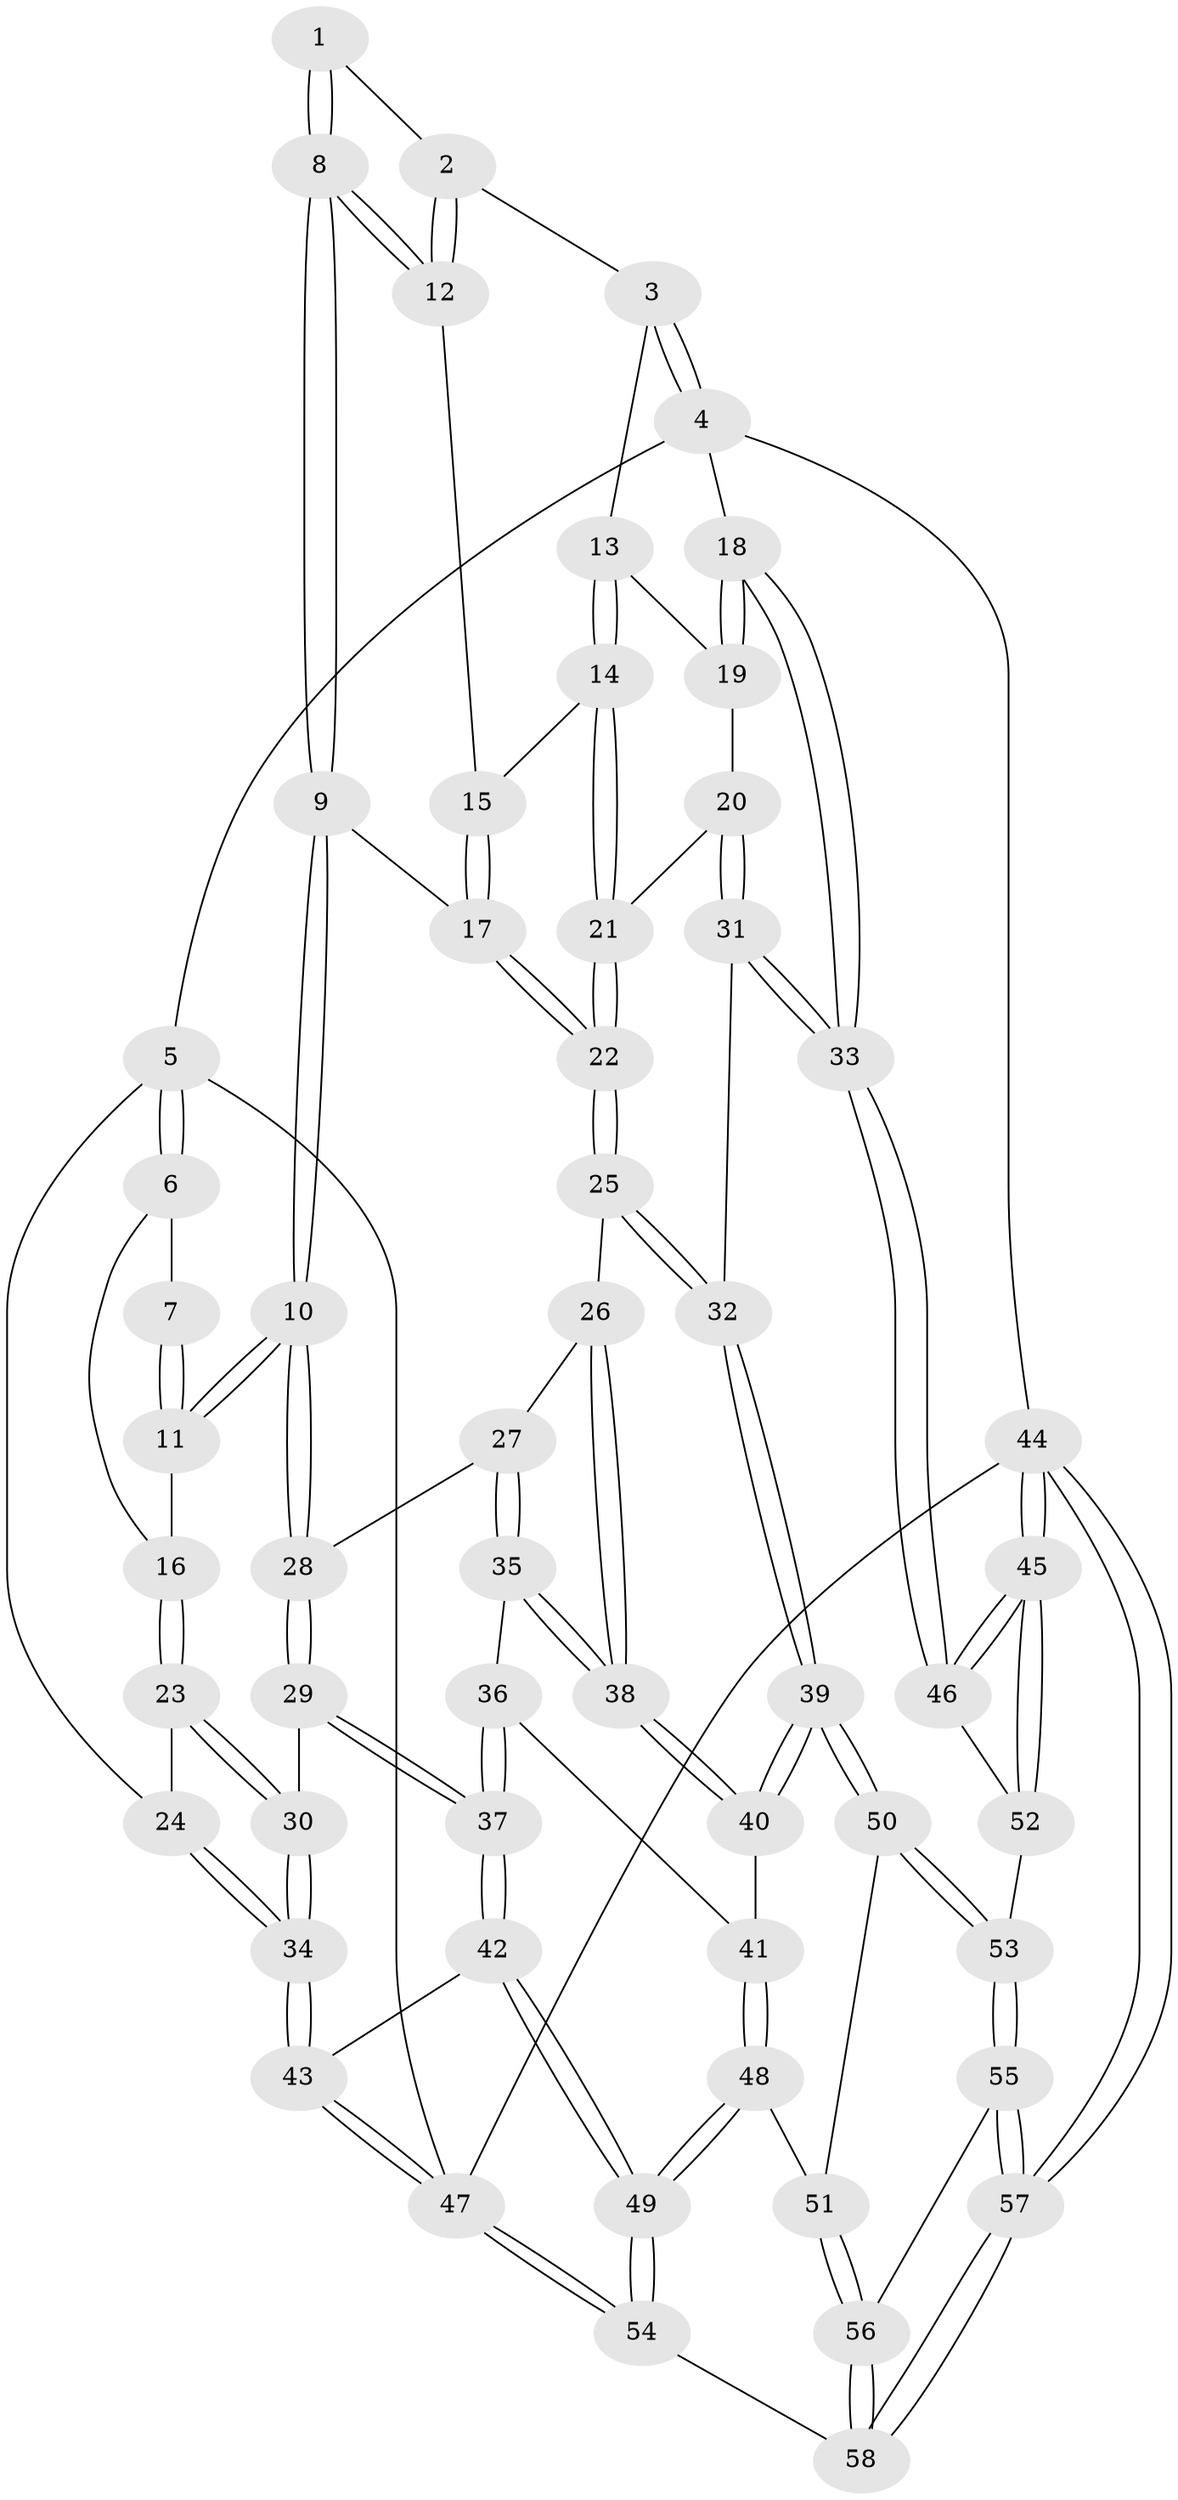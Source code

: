 // Generated by graph-tools (version 1.1) at 2025/51/03/09/25 03:51:02]
// undirected, 58 vertices, 142 edges
graph export_dot {
graph [start="1"]
  node [color=gray90,style=filled];
  1 [pos="+0.5782117519899769+0"];
  2 [pos="+0.703018358184143+0"];
  3 [pos="+1+0"];
  4 [pos="+1+0"];
  5 [pos="+0+0"];
  6 [pos="+0.1519166576531226+0"];
  7 [pos="+0.5137187024908834+0"];
  8 [pos="+0.5742097301563243+0.1466163119302072"];
  9 [pos="+0.5634169051450594+0.18126623865128713"];
  10 [pos="+0.479163262527667+0.20138675522307226"];
  11 [pos="+0.4630437177173259+0.1900986315593636"];
  12 [pos="+0.7259921493633531+0.005891670723399575"];
  13 [pos="+0.9027128351737977+0.07934022294499281"];
  14 [pos="+0.8096815137873382+0.11776645451104026"];
  15 [pos="+0.7616196981774223+0.08083844270117463"];
  16 [pos="+0.28501537357573536+0.11899095546838269"];
  17 [pos="+0.6040405003676294+0.1982049965562924"];
  18 [pos="+1+0.33280180167475093"];
  19 [pos="+0.9402363283008945+0.1324609101171153"];
  20 [pos="+0.8420729730875223+0.26377243013462387"];
  21 [pos="+0.7963473869526445+0.24112437130936348"];
  22 [pos="+0.6978287313433417+0.27620556792061224"];
  23 [pos="+0.2091448682726498+0.2364642930937727"];
  24 [pos="+0+0.20449110490969538"];
  25 [pos="+0.6844621162537902+0.377076522037535"];
  26 [pos="+0.5870781049105506+0.4143510550028837"];
  27 [pos="+0.477125046047602+0.37864335837032304"];
  28 [pos="+0.45620514067294543+0.3619747174451967"];
  29 [pos="+0.3011483099949293+0.44128999182789913"];
  30 [pos="+0.22445476821987018+0.38429572232696274"];
  31 [pos="+1+0.4437092693588817"];
  32 [pos="+0.8252637759738826+0.5399850964697025"];
  33 [pos="+1+0.44133136404735485"];
  34 [pos="+0+0.5011010690179065"];
  35 [pos="+0.48800038227021586+0.47120113488687787"];
  36 [pos="+0.4730489603324502+0.536414107910059"];
  37 [pos="+0.31117970274853446+0.5310912426917991"];
  38 [pos="+0.5891275043422192+0.547258499826495"];
  39 [pos="+0.7509790282945489+0.6389860407347204"];
  40 [pos="+0.5916399747705201+0.559741921385419"];
  41 [pos="+0.5209901151363738+0.584789010802924"];
  42 [pos="+0.2869972189637105+0.6633983091087777"];
  43 [pos="+0+0.5399204146648716"];
  44 [pos="+1+1"];
  45 [pos="+1+1"];
  46 [pos="+1+0.5060479060497879"];
  47 [pos="+0+1"];
  48 [pos="+0.42868985844009977+0.7350699870397794"];
  49 [pos="+0.3306906709408571+0.7788818044051439"];
  50 [pos="+0.7501001620620821+0.6454999498750077"];
  51 [pos="+0.6575181254338781+0.7402927322537484"];
  52 [pos="+0.9272320750059035+0.7651733404006615"];
  53 [pos="+0.8399385398388454+0.7638160370461"];
  54 [pos="+0.24184404515297522+1"];
  55 [pos="+0.8404321768568902+0.9469300278064583"];
  56 [pos="+0.6550672521832415+0.8335103732489413"];
  57 [pos="+0.9308426684243507+1"];
  58 [pos="+0.49713887427670234+1"];
  1 -- 2;
  1 -- 8;
  1 -- 8;
  2 -- 3;
  2 -- 12;
  2 -- 12;
  3 -- 4;
  3 -- 4;
  3 -- 13;
  4 -- 5;
  4 -- 18;
  4 -- 44;
  5 -- 6;
  5 -- 6;
  5 -- 24;
  5 -- 47;
  6 -- 7;
  6 -- 16;
  7 -- 11;
  7 -- 11;
  8 -- 9;
  8 -- 9;
  8 -- 12;
  8 -- 12;
  9 -- 10;
  9 -- 10;
  9 -- 17;
  10 -- 11;
  10 -- 11;
  10 -- 28;
  10 -- 28;
  11 -- 16;
  12 -- 15;
  13 -- 14;
  13 -- 14;
  13 -- 19;
  14 -- 15;
  14 -- 21;
  14 -- 21;
  15 -- 17;
  15 -- 17;
  16 -- 23;
  16 -- 23;
  17 -- 22;
  17 -- 22;
  18 -- 19;
  18 -- 19;
  18 -- 33;
  18 -- 33;
  19 -- 20;
  20 -- 21;
  20 -- 31;
  20 -- 31;
  21 -- 22;
  21 -- 22;
  22 -- 25;
  22 -- 25;
  23 -- 24;
  23 -- 30;
  23 -- 30;
  24 -- 34;
  24 -- 34;
  25 -- 26;
  25 -- 32;
  25 -- 32;
  26 -- 27;
  26 -- 38;
  26 -- 38;
  27 -- 28;
  27 -- 35;
  27 -- 35;
  28 -- 29;
  28 -- 29;
  29 -- 30;
  29 -- 37;
  29 -- 37;
  30 -- 34;
  30 -- 34;
  31 -- 32;
  31 -- 33;
  31 -- 33;
  32 -- 39;
  32 -- 39;
  33 -- 46;
  33 -- 46;
  34 -- 43;
  34 -- 43;
  35 -- 36;
  35 -- 38;
  35 -- 38;
  36 -- 37;
  36 -- 37;
  36 -- 41;
  37 -- 42;
  37 -- 42;
  38 -- 40;
  38 -- 40;
  39 -- 40;
  39 -- 40;
  39 -- 50;
  39 -- 50;
  40 -- 41;
  41 -- 48;
  41 -- 48;
  42 -- 43;
  42 -- 49;
  42 -- 49;
  43 -- 47;
  43 -- 47;
  44 -- 45;
  44 -- 45;
  44 -- 57;
  44 -- 57;
  44 -- 47;
  45 -- 46;
  45 -- 46;
  45 -- 52;
  45 -- 52;
  46 -- 52;
  47 -- 54;
  47 -- 54;
  48 -- 49;
  48 -- 49;
  48 -- 51;
  49 -- 54;
  49 -- 54;
  50 -- 51;
  50 -- 53;
  50 -- 53;
  51 -- 56;
  51 -- 56;
  52 -- 53;
  53 -- 55;
  53 -- 55;
  54 -- 58;
  55 -- 56;
  55 -- 57;
  55 -- 57;
  56 -- 58;
  56 -- 58;
  57 -- 58;
  57 -- 58;
}
